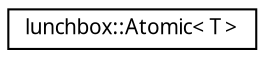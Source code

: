 digraph "Graphical Class Hierarchy"
{
  edge [fontname="Sans",fontsize="10",labelfontname="Sans",labelfontsize="10"];
  node [fontname="Sans",fontsize="10",shape=record];
  rankdir="LR";
  Node1 [label="lunchbox::Atomic\< T \>",height=0.2,width=0.4,color="black", fillcolor="white", style="filled",URL="$classlunchbox_1_1_atomic.html",tooltip="A variable with atomic semantics and standalone atomic operations. "];
}
